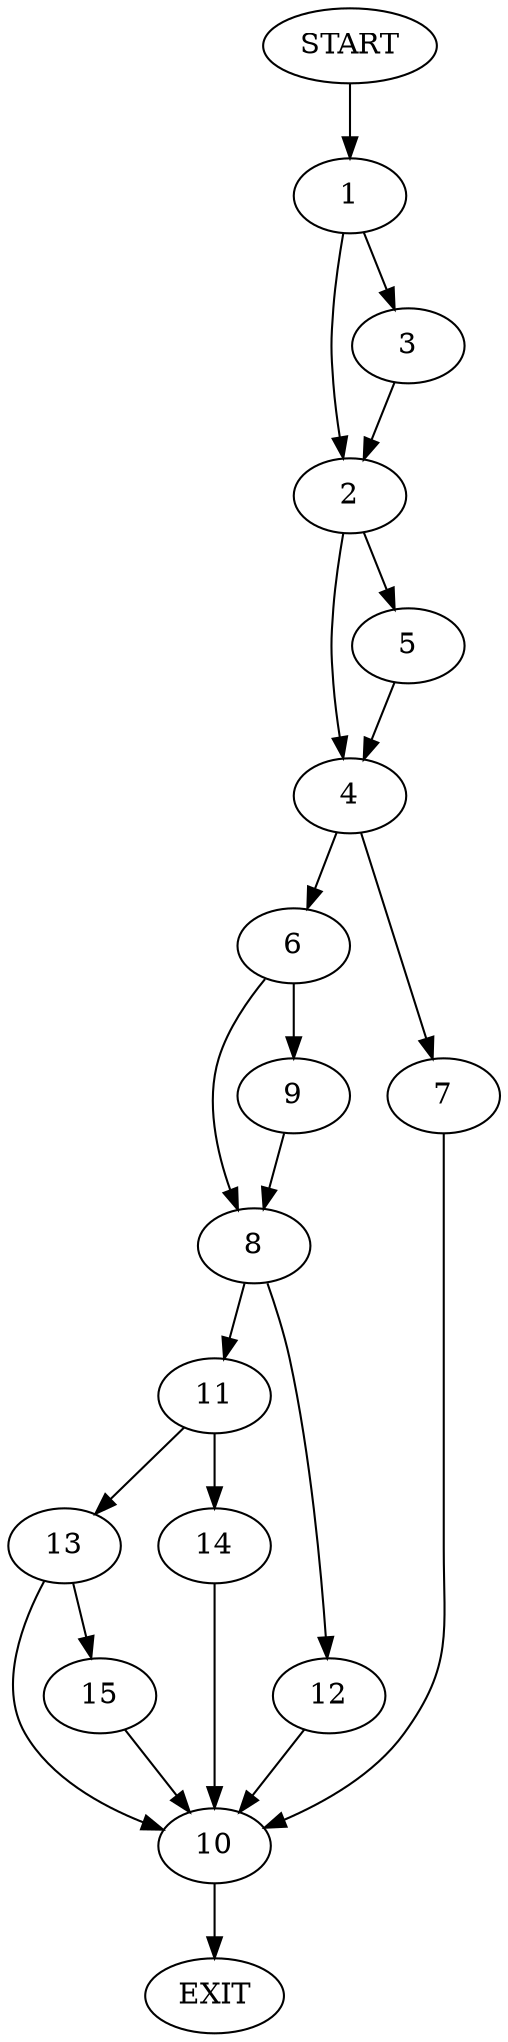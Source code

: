 digraph {
0 [label="START"]
16 [label="EXIT"]
0 -> 1
1 -> 2
1 -> 3
3 -> 2
2 -> 4
2 -> 5
5 -> 4
4 -> 6
4 -> 7
6 -> 8
6 -> 9
7 -> 10
10 -> 16
9 -> 8
8 -> 11
8 -> 12
11 -> 13
11 -> 14
12 -> 10
14 -> 10
13 -> 10
13 -> 15
15 -> 10
}
